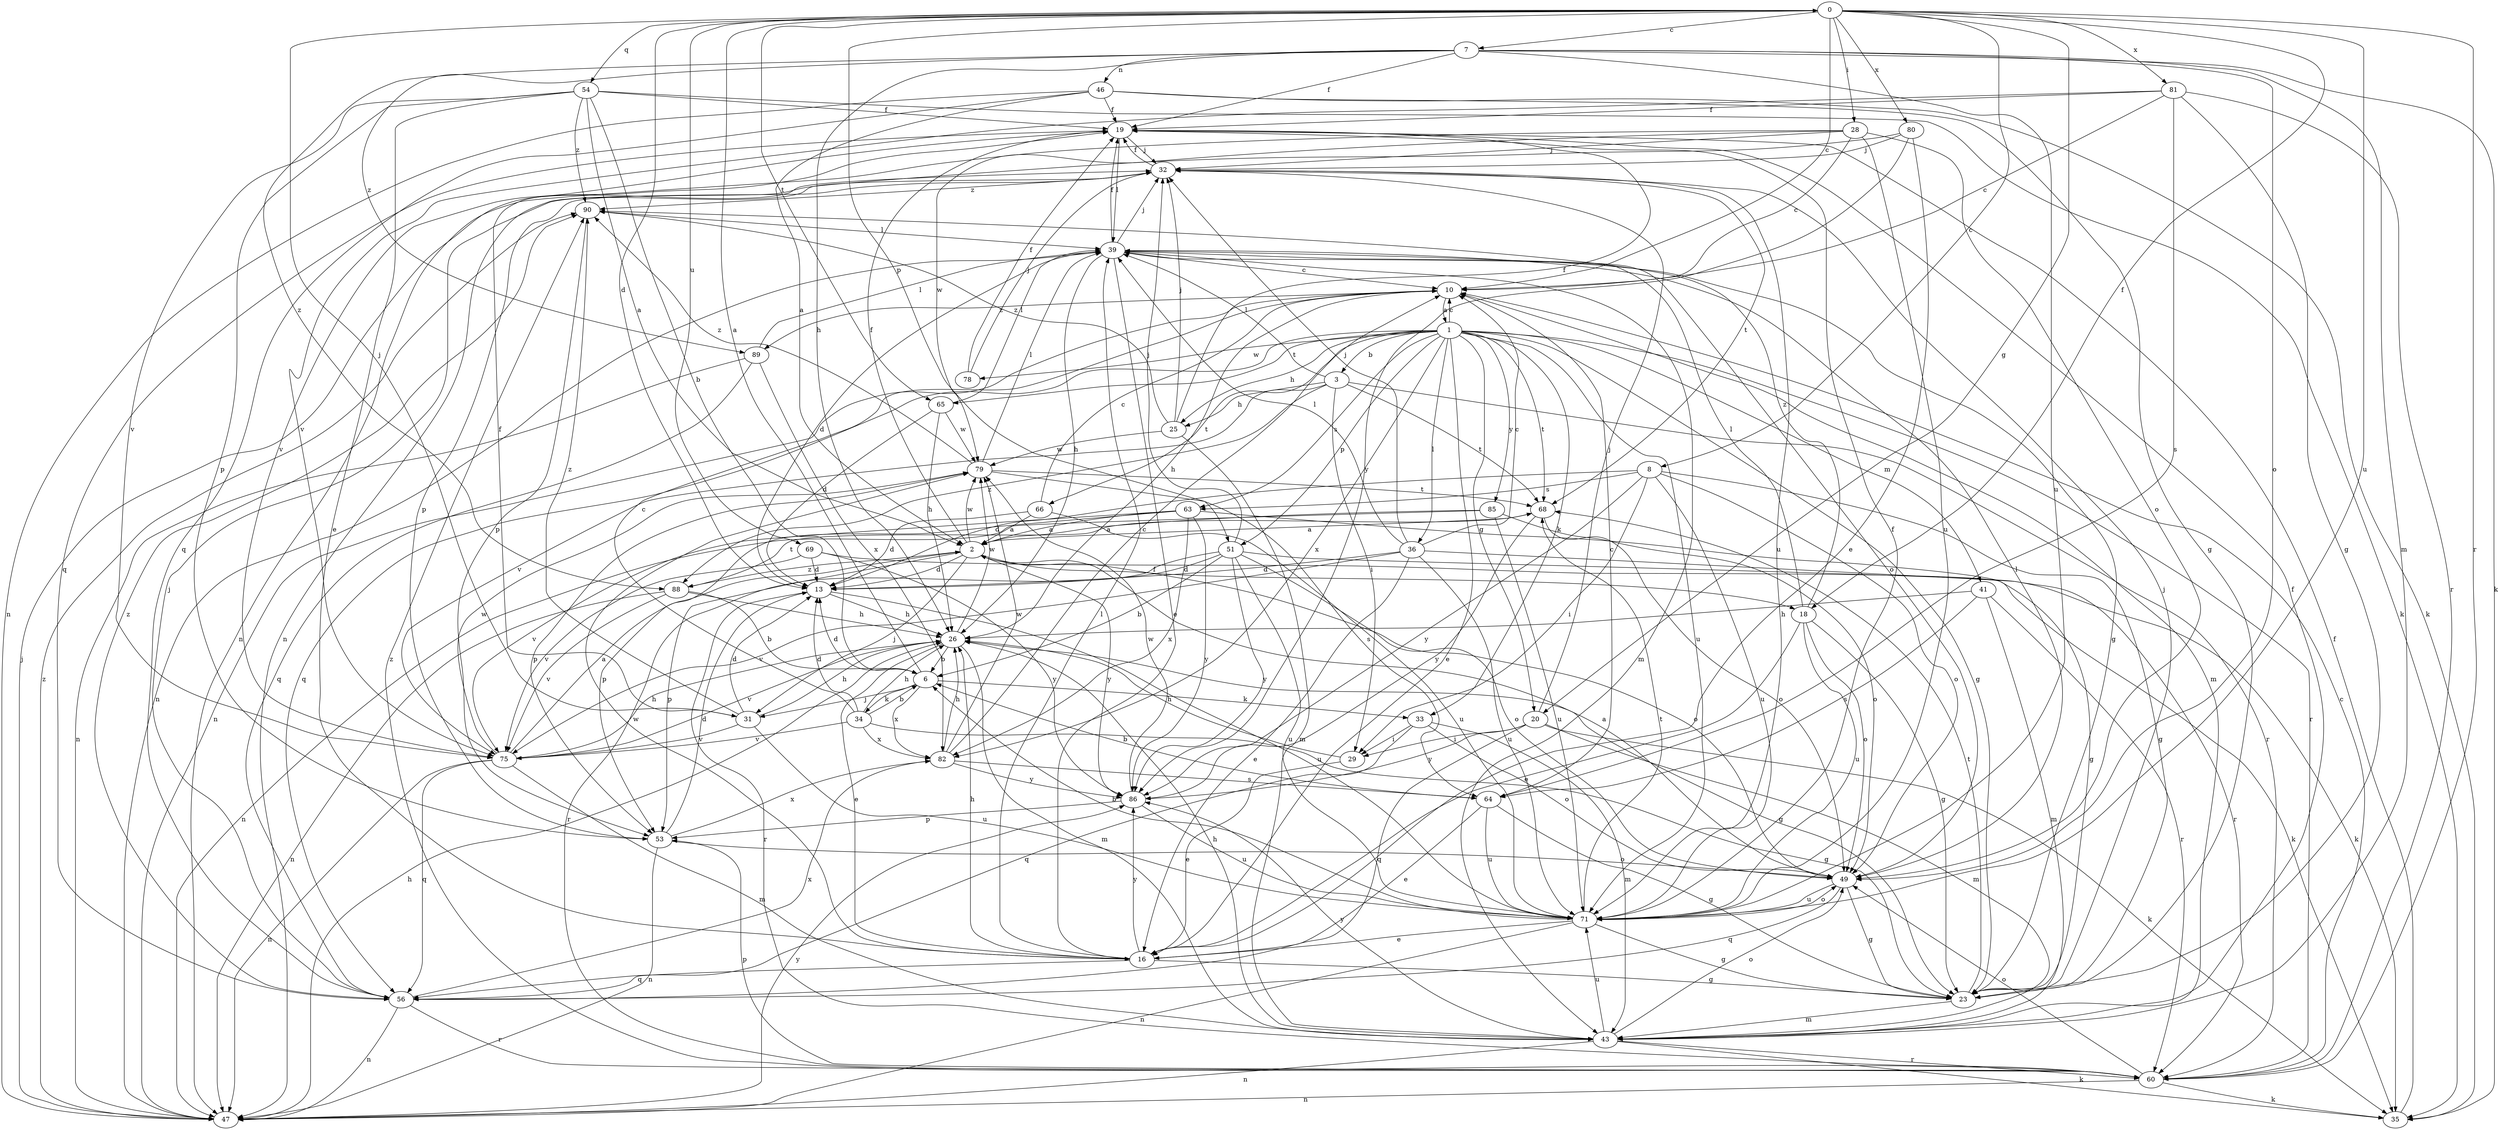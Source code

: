 strict digraph  {
0;
1;
2;
3;
6;
7;
8;
10;
13;
16;
18;
19;
20;
23;
25;
26;
28;
29;
31;
32;
33;
34;
35;
36;
39;
41;
43;
46;
47;
49;
51;
53;
54;
56;
60;
63;
64;
65;
66;
68;
69;
71;
75;
78;
79;
80;
81;
82;
85;
86;
88;
89;
90;
0 -> 7  [label=c];
0 -> 8  [label=c];
0 -> 10  [label=c];
0 -> 13  [label=d];
0 -> 18  [label=f];
0 -> 20  [label=g];
0 -> 28  [label=i];
0 -> 31  [label=j];
0 -> 51  [label=p];
0 -> 54  [label=q];
0 -> 60  [label=r];
0 -> 65  [label=t];
0 -> 69  [label=u];
0 -> 71  [label=u];
0 -> 80  [label=x];
0 -> 81  [label=x];
1 -> 3  [label=b];
1 -> 10  [label=c];
1 -> 16  [label=e];
1 -> 20  [label=g];
1 -> 23  [label=g];
1 -> 25  [label=h];
1 -> 33  [label=k];
1 -> 36  [label=l];
1 -> 41  [label=m];
1 -> 51  [label=p];
1 -> 56  [label=q];
1 -> 60  [label=r];
1 -> 63  [label=s];
1 -> 65  [label=t];
1 -> 66  [label=t];
1 -> 68  [label=t];
1 -> 71  [label=u];
1 -> 78  [label=w];
1 -> 82  [label=x];
1 -> 85  [label=y];
2 -> 13  [label=d];
2 -> 18  [label=f];
2 -> 19  [label=f];
2 -> 31  [label=j];
2 -> 49  [label=o];
2 -> 53  [label=p];
2 -> 79  [label=w];
2 -> 86  [label=y];
2 -> 88  [label=z];
3 -> 25  [label=h];
3 -> 29  [label=i];
3 -> 39  [label=l];
3 -> 60  [label=r];
3 -> 68  [label=t];
3 -> 75  [label=v];
3 -> 88  [label=z];
6 -> 0  [label=a];
6 -> 13  [label=d];
6 -> 31  [label=j];
6 -> 33  [label=k];
6 -> 34  [label=k];
6 -> 82  [label=x];
7 -> 19  [label=f];
7 -> 26  [label=h];
7 -> 35  [label=k];
7 -> 43  [label=m];
7 -> 46  [label=n];
7 -> 49  [label=o];
7 -> 71  [label=u];
7 -> 88  [label=z];
7 -> 89  [label=z];
8 -> 13  [label=d];
8 -> 23  [label=g];
8 -> 29  [label=i];
8 -> 49  [label=o];
8 -> 63  [label=s];
8 -> 71  [label=u];
8 -> 86  [label=y];
10 -> 1  [label=a];
10 -> 26  [label=h];
10 -> 43  [label=m];
10 -> 47  [label=n];
10 -> 89  [label=z];
13 -> 26  [label=h];
13 -> 60  [label=r];
13 -> 71  [label=u];
16 -> 23  [label=g];
16 -> 26  [label=h];
16 -> 39  [label=l];
16 -> 56  [label=q];
16 -> 79  [label=w];
16 -> 86  [label=y];
18 -> 16  [label=e];
18 -> 23  [label=g];
18 -> 39  [label=l];
18 -> 49  [label=o];
18 -> 71  [label=u];
18 -> 90  [label=z];
19 -> 32  [label=j];
19 -> 39  [label=l];
19 -> 56  [label=q];
19 -> 75  [label=v];
20 -> 29  [label=i];
20 -> 32  [label=j];
20 -> 35  [label=k];
20 -> 43  [label=m];
20 -> 56  [label=q];
20 -> 86  [label=y];
23 -> 32  [label=j];
23 -> 43  [label=m];
23 -> 68  [label=t];
25 -> 19  [label=f];
25 -> 32  [label=j];
25 -> 43  [label=m];
25 -> 79  [label=w];
25 -> 90  [label=z];
26 -> 6  [label=b];
26 -> 16  [label=e];
26 -> 23  [label=g];
26 -> 43  [label=m];
26 -> 75  [label=v];
26 -> 79  [label=w];
28 -> 10  [label=c];
28 -> 32  [label=j];
28 -> 47  [label=n];
28 -> 49  [label=o];
28 -> 71  [label=u];
28 -> 79  [label=w];
29 -> 16  [label=e];
29 -> 26  [label=h];
31 -> 13  [label=d];
31 -> 19  [label=f];
31 -> 26  [label=h];
31 -> 71  [label=u];
31 -> 75  [label=v];
31 -> 90  [label=z];
32 -> 19  [label=f];
32 -> 53  [label=p];
32 -> 68  [label=t];
32 -> 71  [label=u];
32 -> 90  [label=z];
33 -> 29  [label=i];
33 -> 43  [label=m];
33 -> 49  [label=o];
33 -> 56  [label=q];
34 -> 6  [label=b];
34 -> 10  [label=c];
34 -> 13  [label=d];
34 -> 23  [label=g];
34 -> 26  [label=h];
34 -> 75  [label=v];
34 -> 82  [label=x];
35 -> 19  [label=f];
36 -> 10  [label=c];
36 -> 13  [label=d];
36 -> 16  [label=e];
36 -> 32  [label=j];
36 -> 39  [label=l];
36 -> 60  [label=r];
36 -> 71  [label=u];
36 -> 75  [label=v];
39 -> 10  [label=c];
39 -> 13  [label=d];
39 -> 16  [label=e];
39 -> 19  [label=f];
39 -> 23  [label=g];
39 -> 26  [label=h];
39 -> 32  [label=j];
39 -> 43  [label=m];
39 -> 47  [label=n];
39 -> 49  [label=o];
41 -> 26  [label=h];
41 -> 43  [label=m];
41 -> 60  [label=r];
41 -> 64  [label=s];
43 -> 19  [label=f];
43 -> 26  [label=h];
43 -> 35  [label=k];
43 -> 47  [label=n];
43 -> 49  [label=o];
43 -> 60  [label=r];
43 -> 71  [label=u];
43 -> 86  [label=y];
46 -> 2  [label=a];
46 -> 19  [label=f];
46 -> 23  [label=g];
46 -> 35  [label=k];
46 -> 47  [label=n];
46 -> 56  [label=q];
47 -> 26  [label=h];
47 -> 32  [label=j];
47 -> 86  [label=y];
47 -> 90  [label=z];
49 -> 2  [label=a];
49 -> 23  [label=g];
49 -> 39  [label=l];
49 -> 56  [label=q];
49 -> 71  [label=u];
51 -> 6  [label=b];
51 -> 13  [label=d];
51 -> 32  [label=j];
51 -> 35  [label=k];
51 -> 49  [label=o];
51 -> 60  [label=r];
51 -> 71  [label=u];
51 -> 86  [label=y];
53 -> 13  [label=d];
53 -> 47  [label=n];
53 -> 49  [label=o];
53 -> 82  [label=x];
54 -> 2  [label=a];
54 -> 6  [label=b];
54 -> 16  [label=e];
54 -> 19  [label=f];
54 -> 35  [label=k];
54 -> 53  [label=p];
54 -> 75  [label=v];
54 -> 90  [label=z];
56 -> 32  [label=j];
56 -> 47  [label=n];
56 -> 60  [label=r];
56 -> 82  [label=x];
56 -> 90  [label=z];
60 -> 10  [label=c];
60 -> 35  [label=k];
60 -> 47  [label=n];
60 -> 49  [label=o];
60 -> 53  [label=p];
60 -> 90  [label=z];
63 -> 2  [label=a];
63 -> 23  [label=g];
63 -> 53  [label=p];
63 -> 75  [label=v];
63 -> 82  [label=x];
63 -> 86  [label=y];
64 -> 6  [label=b];
64 -> 10  [label=c];
64 -> 16  [label=e];
64 -> 23  [label=g];
64 -> 71  [label=u];
65 -> 13  [label=d];
65 -> 26  [label=h];
65 -> 39  [label=l];
65 -> 79  [label=w];
66 -> 2  [label=a];
66 -> 10  [label=c];
66 -> 13  [label=d];
66 -> 71  [label=u];
68 -> 2  [label=a];
68 -> 49  [label=o];
68 -> 86  [label=y];
69 -> 13  [label=d];
69 -> 35  [label=k];
69 -> 75  [label=v];
69 -> 86  [label=y];
71 -> 6  [label=b];
71 -> 16  [label=e];
71 -> 19  [label=f];
71 -> 23  [label=g];
71 -> 47  [label=n];
71 -> 49  [label=o];
71 -> 68  [label=t];
75 -> 2  [label=a];
75 -> 26  [label=h];
75 -> 43  [label=m];
75 -> 47  [label=n];
75 -> 56  [label=q];
75 -> 79  [label=w];
78 -> 19  [label=f];
78 -> 32  [label=j];
79 -> 39  [label=l];
79 -> 53  [label=p];
79 -> 64  [label=s];
79 -> 68  [label=t];
79 -> 90  [label=z];
80 -> 16  [label=e];
80 -> 32  [label=j];
80 -> 47  [label=n];
80 -> 86  [label=y];
81 -> 10  [label=c];
81 -> 19  [label=f];
81 -> 23  [label=g];
81 -> 60  [label=r];
81 -> 64  [label=s];
81 -> 75  [label=v];
82 -> 10  [label=c];
82 -> 26  [label=h];
82 -> 64  [label=s];
82 -> 79  [label=w];
82 -> 86  [label=y];
85 -> 2  [label=a];
85 -> 47  [label=n];
85 -> 49  [label=o];
85 -> 71  [label=u];
86 -> 53  [label=p];
86 -> 71  [label=u];
86 -> 79  [label=w];
88 -> 6  [label=b];
88 -> 26  [label=h];
88 -> 47  [label=n];
88 -> 68  [label=t];
88 -> 75  [label=v];
89 -> 39  [label=l];
89 -> 47  [label=n];
89 -> 56  [label=q];
89 -> 82  [label=x];
90 -> 39  [label=l];
90 -> 53  [label=p];
}
